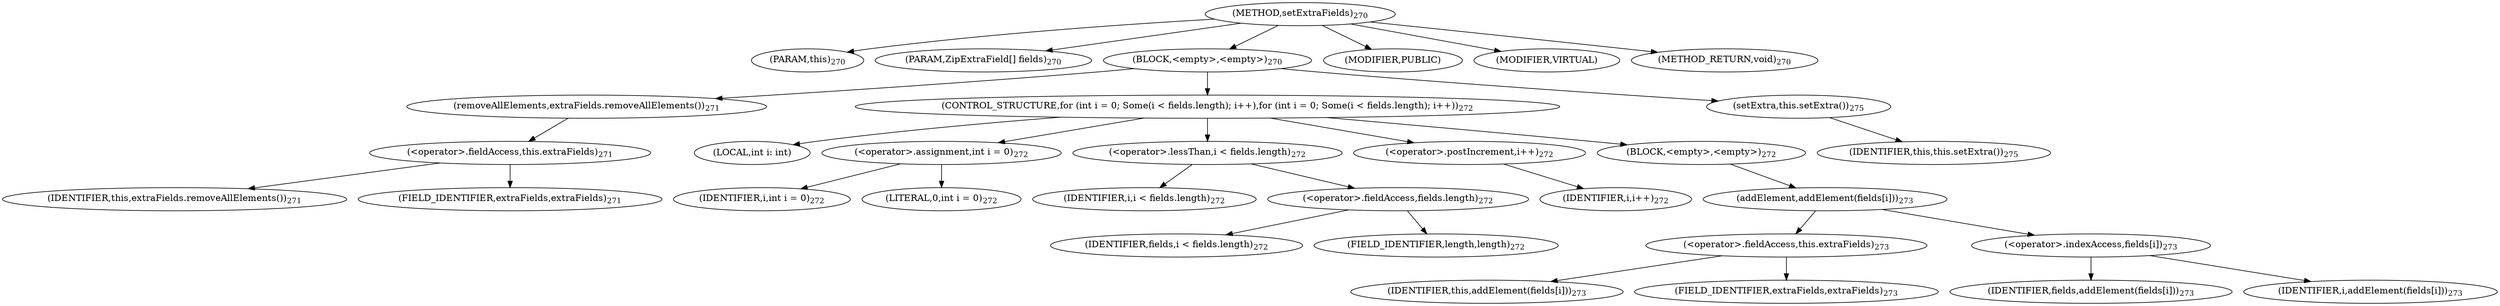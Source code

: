digraph "setExtraFields" {  
"516" [label = <(METHOD,setExtraFields)<SUB>270</SUB>> ]
"41" [label = <(PARAM,this)<SUB>270</SUB>> ]
"517" [label = <(PARAM,ZipExtraField[] fields)<SUB>270</SUB>> ]
"518" [label = <(BLOCK,&lt;empty&gt;,&lt;empty&gt;)<SUB>270</SUB>> ]
"519" [label = <(removeAllElements,extraFields.removeAllElements())<SUB>271</SUB>> ]
"520" [label = <(&lt;operator&gt;.fieldAccess,this.extraFields)<SUB>271</SUB>> ]
"521" [label = <(IDENTIFIER,this,extraFields.removeAllElements())<SUB>271</SUB>> ]
"522" [label = <(FIELD_IDENTIFIER,extraFields,extraFields)<SUB>271</SUB>> ]
"523" [label = <(CONTROL_STRUCTURE,for (int i = 0; Some(i &lt; fields.length); i++),for (int i = 0; Some(i &lt; fields.length); i++))<SUB>272</SUB>> ]
"524" [label = <(LOCAL,int i: int)> ]
"525" [label = <(&lt;operator&gt;.assignment,int i = 0)<SUB>272</SUB>> ]
"526" [label = <(IDENTIFIER,i,int i = 0)<SUB>272</SUB>> ]
"527" [label = <(LITERAL,0,int i = 0)<SUB>272</SUB>> ]
"528" [label = <(&lt;operator&gt;.lessThan,i &lt; fields.length)<SUB>272</SUB>> ]
"529" [label = <(IDENTIFIER,i,i &lt; fields.length)<SUB>272</SUB>> ]
"530" [label = <(&lt;operator&gt;.fieldAccess,fields.length)<SUB>272</SUB>> ]
"531" [label = <(IDENTIFIER,fields,i &lt; fields.length)<SUB>272</SUB>> ]
"532" [label = <(FIELD_IDENTIFIER,length,length)<SUB>272</SUB>> ]
"533" [label = <(&lt;operator&gt;.postIncrement,i++)<SUB>272</SUB>> ]
"534" [label = <(IDENTIFIER,i,i++)<SUB>272</SUB>> ]
"535" [label = <(BLOCK,&lt;empty&gt;,&lt;empty&gt;)<SUB>272</SUB>> ]
"536" [label = <(addElement,addElement(fields[i]))<SUB>273</SUB>> ]
"537" [label = <(&lt;operator&gt;.fieldAccess,this.extraFields)<SUB>273</SUB>> ]
"538" [label = <(IDENTIFIER,this,addElement(fields[i]))<SUB>273</SUB>> ]
"539" [label = <(FIELD_IDENTIFIER,extraFields,extraFields)<SUB>273</SUB>> ]
"540" [label = <(&lt;operator&gt;.indexAccess,fields[i])<SUB>273</SUB>> ]
"541" [label = <(IDENTIFIER,fields,addElement(fields[i]))<SUB>273</SUB>> ]
"542" [label = <(IDENTIFIER,i,addElement(fields[i]))<SUB>273</SUB>> ]
"543" [label = <(setExtra,this.setExtra())<SUB>275</SUB>> ]
"40" [label = <(IDENTIFIER,this,this.setExtra())<SUB>275</SUB>> ]
"544" [label = <(MODIFIER,PUBLIC)> ]
"545" [label = <(MODIFIER,VIRTUAL)> ]
"546" [label = <(METHOD_RETURN,void)<SUB>270</SUB>> ]
  "516" -> "41" 
  "516" -> "517" 
  "516" -> "518" 
  "516" -> "544" 
  "516" -> "545" 
  "516" -> "546" 
  "518" -> "519" 
  "518" -> "523" 
  "518" -> "543" 
  "519" -> "520" 
  "520" -> "521" 
  "520" -> "522" 
  "523" -> "524" 
  "523" -> "525" 
  "523" -> "528" 
  "523" -> "533" 
  "523" -> "535" 
  "525" -> "526" 
  "525" -> "527" 
  "528" -> "529" 
  "528" -> "530" 
  "530" -> "531" 
  "530" -> "532" 
  "533" -> "534" 
  "535" -> "536" 
  "536" -> "537" 
  "536" -> "540" 
  "537" -> "538" 
  "537" -> "539" 
  "540" -> "541" 
  "540" -> "542" 
  "543" -> "40" 
}
